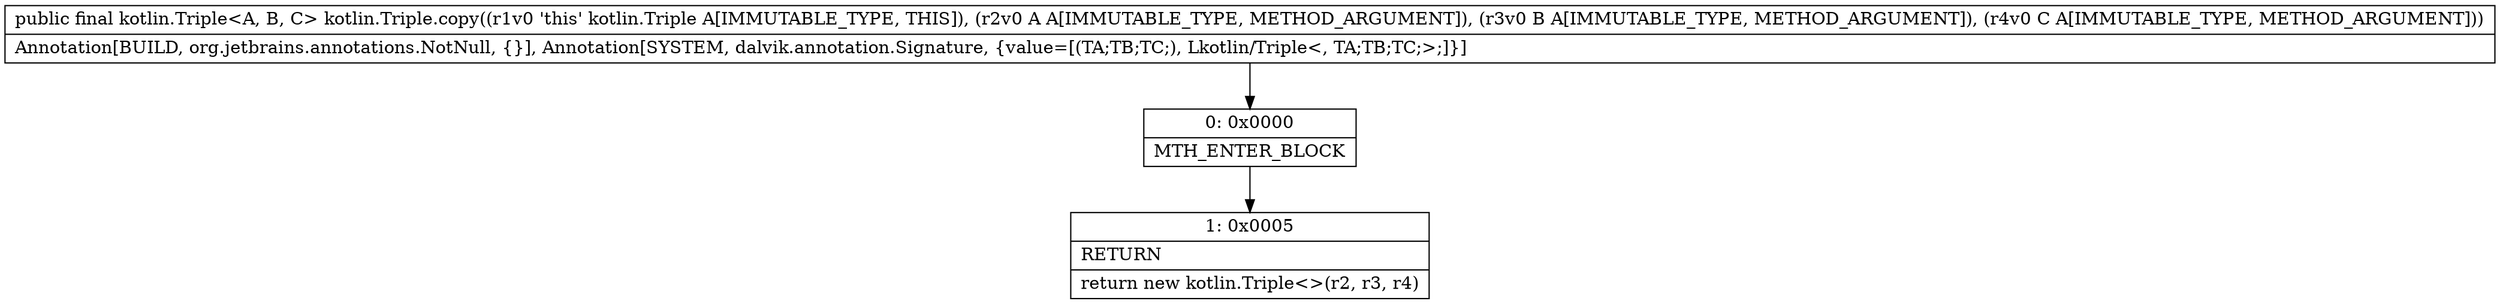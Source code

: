 digraph "CFG forkotlin.Triple.copy(Ljava\/lang\/Object;Ljava\/lang\/Object;Ljava\/lang\/Object;)Lkotlin\/Triple;" {
Node_0 [shape=record,label="{0\:\ 0x0000|MTH_ENTER_BLOCK\l}"];
Node_1 [shape=record,label="{1\:\ 0x0005|RETURN\l|return new kotlin.Triple\<\>(r2, r3, r4)\l}"];
MethodNode[shape=record,label="{public final kotlin.Triple\<A, B, C\> kotlin.Triple.copy((r1v0 'this' kotlin.Triple A[IMMUTABLE_TYPE, THIS]), (r2v0 A A[IMMUTABLE_TYPE, METHOD_ARGUMENT]), (r3v0 B A[IMMUTABLE_TYPE, METHOD_ARGUMENT]), (r4v0 C A[IMMUTABLE_TYPE, METHOD_ARGUMENT]))  | Annotation[BUILD, org.jetbrains.annotations.NotNull, \{\}], Annotation[SYSTEM, dalvik.annotation.Signature, \{value=[(TA;TB;TC;), Lkotlin\/Triple\<, TA;TB;TC;\>;]\}]\l}"];
MethodNode -> Node_0;
Node_0 -> Node_1;
}

